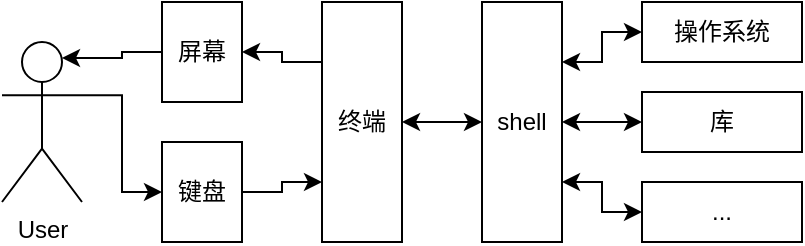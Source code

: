 <mxfile version="20.2.2" type="device"><diagram id="zz6oMX_kY3p8QKyxqjrt" name="第 1 页"><mxGraphModel dx="500" dy="297" grid="1" gridSize="10" guides="1" tooltips="1" connect="1" arrows="1" fold="1" page="1" pageScale="1" pageWidth="827" pageHeight="1169" math="0" shadow="0"><root><mxCell id="0"/><mxCell id="1" parent="0"/><mxCell id="OyyNM4LXduqIY7rbqd---5" style="edgeStyle=orthogonalEdgeStyle;rounded=0;orthogonalLoop=1;jettySize=auto;html=1;exitX=1;exitY=0.333;exitDx=0;exitDy=0;exitPerimeter=0;" edge="1" parent="1" source="OyyNM4LXduqIY7rbqd---2" target="OyyNM4LXduqIY7rbqd---4"><mxGeometry relative="1" as="geometry"/></mxCell><mxCell id="OyyNM4LXduqIY7rbqd---2" value="User" style="shape=umlActor;verticalLabelPosition=bottom;verticalAlign=top;html=1;outlineConnect=0;" vertex="1" parent="1"><mxGeometry x="240" y="180" width="40" height="80" as="geometry"/></mxCell><mxCell id="OyyNM4LXduqIY7rbqd---9" style="edgeStyle=orthogonalEdgeStyle;rounded=0;orthogonalLoop=1;jettySize=auto;html=1;exitX=0;exitY=0.25;exitDx=0;exitDy=0;entryX=1;entryY=0.5;entryDx=0;entryDy=0;" edge="1" parent="1" source="OyyNM4LXduqIY7rbqd---3" target="OyyNM4LXduqIY7rbqd---7"><mxGeometry relative="1" as="geometry"/></mxCell><mxCell id="OyyNM4LXduqIY7rbqd---11" style="edgeStyle=orthogonalEdgeStyle;rounded=0;orthogonalLoop=1;jettySize=auto;html=1;exitX=1;exitY=0.5;exitDx=0;exitDy=0;entryX=0;entryY=0.5;entryDx=0;entryDy=0;startArrow=classic;startFill=1;" edge="1" parent="1" source="OyyNM4LXduqIY7rbqd---3" target="OyyNM4LXduqIY7rbqd---10"><mxGeometry relative="1" as="geometry"/></mxCell><mxCell id="OyyNM4LXduqIY7rbqd---3" value="终端" style="rounded=0;whiteSpace=wrap;html=1;" vertex="1" parent="1"><mxGeometry x="400" y="160" width="40" height="120" as="geometry"/></mxCell><mxCell id="OyyNM4LXduqIY7rbqd---6" style="edgeStyle=orthogonalEdgeStyle;rounded=0;orthogonalLoop=1;jettySize=auto;html=1;entryX=0;entryY=0.75;entryDx=0;entryDy=0;" edge="1" parent="1" source="OyyNM4LXduqIY7rbqd---4" target="OyyNM4LXduqIY7rbqd---3"><mxGeometry relative="1" as="geometry"/></mxCell><mxCell id="OyyNM4LXduqIY7rbqd---4" value="键盘" style="rounded=0;whiteSpace=wrap;html=1;" vertex="1" parent="1"><mxGeometry x="320" y="230" width="40" height="50" as="geometry"/></mxCell><mxCell id="OyyNM4LXduqIY7rbqd---8" style="edgeStyle=orthogonalEdgeStyle;rounded=0;orthogonalLoop=1;jettySize=auto;html=1;exitX=0;exitY=0.5;exitDx=0;exitDy=0;entryX=0.75;entryY=0.1;entryDx=0;entryDy=0;entryPerimeter=0;" edge="1" parent="1" source="OyyNM4LXduqIY7rbqd---7" target="OyyNM4LXduqIY7rbqd---2"><mxGeometry relative="1" as="geometry"/></mxCell><mxCell id="OyyNM4LXduqIY7rbqd---7" value="屏幕" style="rounded=0;whiteSpace=wrap;html=1;" vertex="1" parent="1"><mxGeometry x="320" y="160" width="40" height="50" as="geometry"/></mxCell><mxCell id="OyyNM4LXduqIY7rbqd---16" style="edgeStyle=orthogonalEdgeStyle;rounded=0;orthogonalLoop=1;jettySize=auto;html=1;exitX=1;exitY=0.5;exitDx=0;exitDy=0;entryX=0;entryY=0.5;entryDx=0;entryDy=0;startArrow=classic;startFill=1;" edge="1" parent="1" source="OyyNM4LXduqIY7rbqd---10" target="OyyNM4LXduqIY7rbqd---14"><mxGeometry relative="1" as="geometry"/></mxCell><mxCell id="OyyNM4LXduqIY7rbqd---17" style="edgeStyle=orthogonalEdgeStyle;rounded=0;orthogonalLoop=1;jettySize=auto;html=1;exitX=1;exitY=0.25;exitDx=0;exitDy=0;entryX=0;entryY=0.5;entryDx=0;entryDy=0;startArrow=classic;startFill=1;" edge="1" parent="1" source="OyyNM4LXduqIY7rbqd---10" target="OyyNM4LXduqIY7rbqd---12"><mxGeometry relative="1" as="geometry"><Array as="points"><mxPoint x="540" y="190"/><mxPoint x="540" y="175"/></Array></mxGeometry></mxCell><mxCell id="OyyNM4LXduqIY7rbqd---18" style="edgeStyle=orthogonalEdgeStyle;rounded=0;orthogonalLoop=1;jettySize=auto;html=1;exitX=1;exitY=0.75;exitDx=0;exitDy=0;entryX=0;entryY=0.5;entryDx=0;entryDy=0;startArrow=classic;startFill=1;" edge="1" parent="1" source="OyyNM4LXduqIY7rbqd---10" target="OyyNM4LXduqIY7rbqd---15"><mxGeometry relative="1" as="geometry"><Array as="points"><mxPoint x="540" y="250"/><mxPoint x="540" y="265"/></Array></mxGeometry></mxCell><mxCell id="OyyNM4LXduqIY7rbqd---10" value="shell" style="rounded=0;whiteSpace=wrap;html=1;" vertex="1" parent="1"><mxGeometry x="480" y="160" width="40" height="120" as="geometry"/></mxCell><mxCell id="OyyNM4LXduqIY7rbqd---12" value="操作系统" style="rounded=0;whiteSpace=wrap;html=1;" vertex="1" parent="1"><mxGeometry x="560" y="160" width="80" height="30" as="geometry"/></mxCell><mxCell id="OyyNM4LXduqIY7rbqd---14" value="库" style="rounded=0;whiteSpace=wrap;html=1;" vertex="1" parent="1"><mxGeometry x="560" y="205" width="80" height="30" as="geometry"/></mxCell><mxCell id="OyyNM4LXduqIY7rbqd---15" value="..." style="rounded=0;whiteSpace=wrap;html=1;" vertex="1" parent="1"><mxGeometry x="560" y="250" width="80" height="30" as="geometry"/></mxCell></root></mxGraphModel></diagram></mxfile>